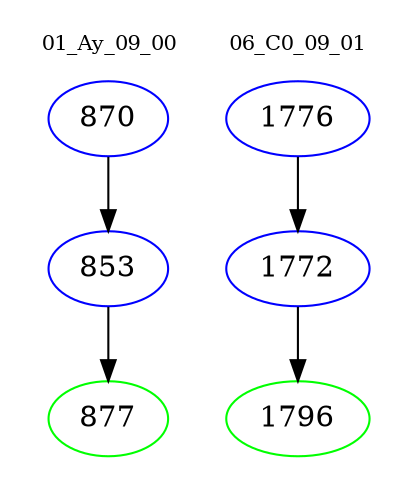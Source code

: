 digraph{
subgraph cluster_0 {
color = white
label = "01_Ay_09_00";
fontsize=10;
T0_870 [label="870", color="blue"]
T0_870 -> T0_853 [color="black"]
T0_853 [label="853", color="blue"]
T0_853 -> T0_877 [color="black"]
T0_877 [label="877", color="green"]
}
subgraph cluster_1 {
color = white
label = "06_C0_09_01";
fontsize=10;
T1_1776 [label="1776", color="blue"]
T1_1776 -> T1_1772 [color="black"]
T1_1772 [label="1772", color="blue"]
T1_1772 -> T1_1796 [color="black"]
T1_1796 [label="1796", color="green"]
}
}
